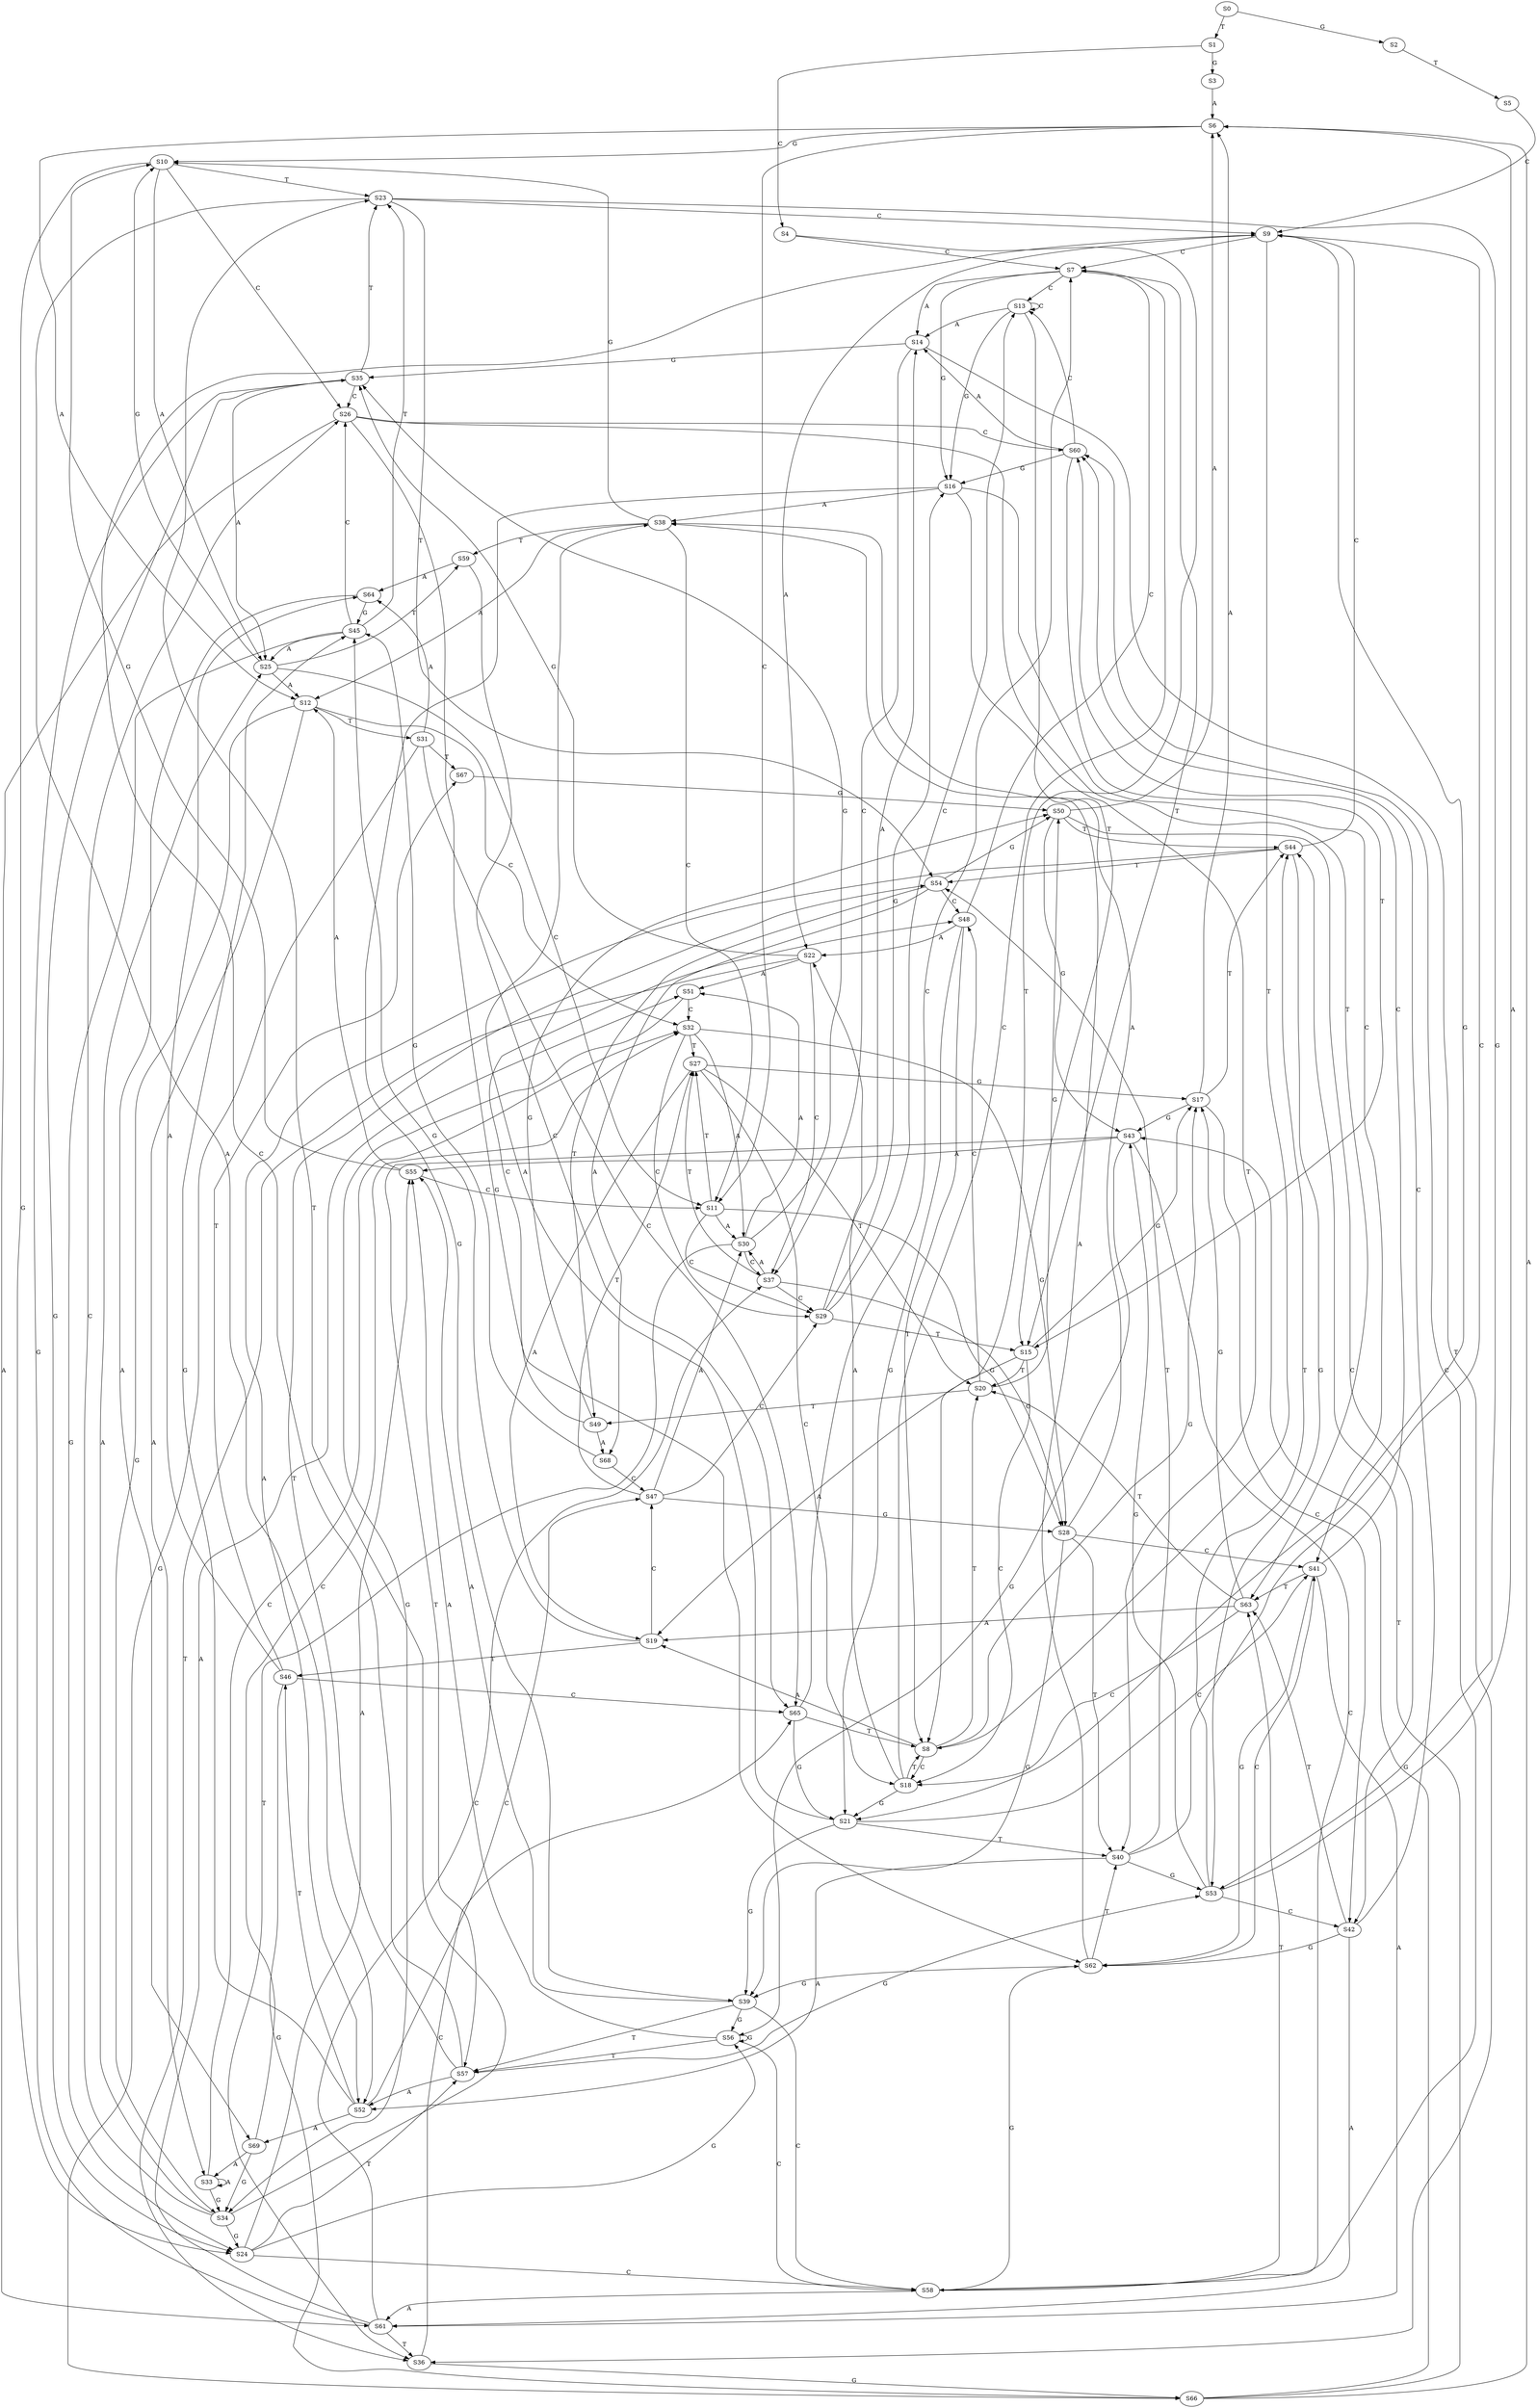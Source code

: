strict digraph  {
	S0 -> S1 [ label = T ];
	S0 -> S2 [ label = G ];
	S1 -> S3 [ label = G ];
	S1 -> S4 [ label = C ];
	S2 -> S5 [ label = T ];
	S3 -> S6 [ label = A ];
	S4 -> S7 [ label = C ];
	S4 -> S8 [ label = T ];
	S5 -> S9 [ label = C ];
	S6 -> S10 [ label = G ];
	S6 -> S11 [ label = C ];
	S6 -> S12 [ label = A ];
	S7 -> S13 [ label = C ];
	S7 -> S14 [ label = A ];
	S7 -> S15 [ label = T ];
	S7 -> S16 [ label = G ];
	S8 -> S17 [ label = G ];
	S8 -> S18 [ label = C ];
	S8 -> S19 [ label = A ];
	S8 -> S20 [ label = T ];
	S9 -> S8 [ label = T ];
	S9 -> S21 [ label = G ];
	S9 -> S22 [ label = A ];
	S9 -> S7 [ label = C ];
	S10 -> S23 [ label = T ];
	S10 -> S24 [ label = G ];
	S10 -> S25 [ label = A ];
	S10 -> S26 [ label = C ];
	S11 -> S27 [ label = T ];
	S11 -> S28 [ label = G ];
	S11 -> S29 [ label = C ];
	S11 -> S30 [ label = A ];
	S12 -> S31 [ label = T ];
	S12 -> S32 [ label = C ];
	S12 -> S33 [ label = A ];
	S12 -> S34 [ label = G ];
	S13 -> S16 [ label = G ];
	S13 -> S13 [ label = C ];
	S13 -> S14 [ label = A ];
	S13 -> S15 [ label = T ];
	S14 -> S35 [ label = G ];
	S14 -> S36 [ label = T ];
	S14 -> S37 [ label = C ];
	S15 -> S17 [ label = G ];
	S15 -> S18 [ label = C ];
	S15 -> S20 [ label = T ];
	S15 -> S19 [ label = A ];
	S16 -> S38 [ label = A ];
	S16 -> S39 [ label = G ];
	S16 -> S40 [ label = T ];
	S16 -> S41 [ label = C ];
	S17 -> S6 [ label = A ];
	S17 -> S42 [ label = C ];
	S17 -> S43 [ label = G ];
	S17 -> S44 [ label = T ];
	S18 -> S8 [ label = T ];
	S18 -> S21 [ label = G ];
	S18 -> S7 [ label = C ];
	S18 -> S22 [ label = A ];
	S19 -> S45 [ label = G ];
	S19 -> S46 [ label = T ];
	S19 -> S47 [ label = C ];
	S20 -> S48 [ label = C ];
	S20 -> S49 [ label = T ];
	S20 -> S50 [ label = G ];
	S21 -> S39 [ label = G ];
	S21 -> S40 [ label = T ];
	S21 -> S41 [ label = C ];
	S21 -> S38 [ label = A ];
	S22 -> S36 [ label = T ];
	S22 -> S37 [ label = C ];
	S22 -> S51 [ label = A ];
	S22 -> S35 [ label = G ];
	S23 -> S52 [ label = A ];
	S23 -> S9 [ label = C ];
	S23 -> S53 [ label = G ];
	S23 -> S54 [ label = T ];
	S24 -> S55 [ label = A ];
	S24 -> S56 [ label = G ];
	S24 -> S57 [ label = T ];
	S24 -> S58 [ label = C ];
	S25 -> S12 [ label = A ];
	S25 -> S11 [ label = C ];
	S25 -> S59 [ label = T ];
	S25 -> S10 [ label = G ];
	S26 -> S60 [ label = C ];
	S26 -> S61 [ label = A ];
	S26 -> S62 [ label = G ];
	S26 -> S63 [ label = T ];
	S27 -> S19 [ label = A ];
	S27 -> S18 [ label = C ];
	S27 -> S20 [ label = T ];
	S27 -> S17 [ label = G ];
	S28 -> S39 [ label = G ];
	S28 -> S38 [ label = A ];
	S28 -> S40 [ label = T ];
	S28 -> S41 [ label = C ];
	S29 -> S13 [ label = C ];
	S29 -> S14 [ label = A ];
	S29 -> S15 [ label = T ];
	S29 -> S16 [ label = G ];
	S30 -> S35 [ label = G ];
	S30 -> S37 [ label = C ];
	S30 -> S51 [ label = A ];
	S30 -> S36 [ label = T ];
	S31 -> S64 [ label = A ];
	S31 -> S65 [ label = C ];
	S31 -> S66 [ label = G ];
	S31 -> S67 [ label = T ];
	S32 -> S30 [ label = A ];
	S32 -> S29 [ label = C ];
	S32 -> S28 [ label = G ];
	S32 -> S27 [ label = T ];
	S33 -> S34 [ label = G ];
	S33 -> S32 [ label = C ];
	S33 -> S33 [ label = A ];
	S34 -> S23 [ label = T ];
	S34 -> S25 [ label = A ];
	S34 -> S26 [ label = C ];
	S34 -> S24 [ label = G ];
	S35 -> S24 [ label = G ];
	S35 -> S23 [ label = T ];
	S35 -> S25 [ label = A ];
	S35 -> S26 [ label = C ];
	S36 -> S65 [ label = C ];
	S36 -> S66 [ label = G ];
	S37 -> S27 [ label = T ];
	S37 -> S28 [ label = G ];
	S37 -> S30 [ label = A ];
	S37 -> S29 [ label = C ];
	S38 -> S12 [ label = A ];
	S38 -> S11 [ label = C ];
	S38 -> S10 [ label = G ];
	S38 -> S59 [ label = T ];
	S39 -> S55 [ label = A ];
	S39 -> S56 [ label = G ];
	S39 -> S58 [ label = C ];
	S39 -> S57 [ label = T ];
	S40 -> S9 [ label = C ];
	S40 -> S52 [ label = A ];
	S40 -> S53 [ label = G ];
	S40 -> S54 [ label = T ];
	S41 -> S62 [ label = G ];
	S41 -> S63 [ label = T ];
	S41 -> S60 [ label = C ];
	S41 -> S61 [ label = A ];
	S42 -> S60 [ label = C ];
	S42 -> S62 [ label = G ];
	S42 -> S63 [ label = T ];
	S42 -> S61 [ label = A ];
	S43 -> S56 [ label = G ];
	S43 -> S58 [ label = C ];
	S43 -> S55 [ label = A ];
	S43 -> S57 [ label = T ];
	S44 -> S9 [ label = C ];
	S44 -> S54 [ label = T ];
	S44 -> S53 [ label = G ];
	S44 -> S52 [ label = A ];
	S45 -> S23 [ label = T ];
	S45 -> S25 [ label = A ];
	S45 -> S26 [ label = C ];
	S45 -> S24 [ label = G ];
	S46 -> S65 [ label = C ];
	S46 -> S64 [ label = A ];
	S46 -> S67 [ label = T ];
	S46 -> S66 [ label = G ];
	S47 -> S28 [ label = G ];
	S47 -> S27 [ label = T ];
	S47 -> S30 [ label = A ];
	S47 -> S29 [ label = C ];
	S48 -> S22 [ label = A ];
	S48 -> S7 [ label = C ];
	S48 -> S21 [ label = G ];
	S48 -> S8 [ label = T ];
	S49 -> S50 [ label = G ];
	S49 -> S48 [ label = C ];
	S49 -> S68 [ label = A ];
	S50 -> S43 [ label = G ];
	S50 -> S42 [ label = C ];
	S50 -> S44 [ label = T ];
	S50 -> S6 [ label = A ];
	S51 -> S34 [ label = G ];
	S51 -> S32 [ label = C ];
	S52 -> S46 [ label = T ];
	S52 -> S45 [ label = G ];
	S52 -> S69 [ label = A ];
	S52 -> S47 [ label = C ];
	S53 -> S44 [ label = T ];
	S53 -> S43 [ label = G ];
	S53 -> S6 [ label = A ];
	S53 -> S42 [ label = C ];
	S54 -> S48 [ label = C ];
	S54 -> S50 [ label = G ];
	S54 -> S68 [ label = A ];
	S54 -> S49 [ label = T ];
	S55 -> S12 [ label = A ];
	S55 -> S10 [ label = G ];
	S55 -> S11 [ label = C ];
	S56 -> S57 [ label = T ];
	S56 -> S58 [ label = C ];
	S56 -> S56 [ label = G ];
	S56 -> S55 [ label = A ];
	S57 -> S52 [ label = A ];
	S57 -> S9 [ label = C ];
	S57 -> S53 [ label = G ];
	S57 -> S54 [ label = T ];
	S58 -> S63 [ label = T ];
	S58 -> S60 [ label = C ];
	S58 -> S61 [ label = A ];
	S58 -> S62 [ label = G ];
	S59 -> S64 [ label = A ];
	S59 -> S65 [ label = C ];
	S60 -> S16 [ label = G ];
	S60 -> S14 [ label = A ];
	S60 -> S15 [ label = T ];
	S60 -> S13 [ label = C ];
	S61 -> S35 [ label = G ];
	S61 -> S37 [ label = C ];
	S61 -> S51 [ label = A ];
	S61 -> S36 [ label = T ];
	S62 -> S39 [ label = G ];
	S62 -> S38 [ label = A ];
	S62 -> S40 [ label = T ];
	S62 -> S41 [ label = C ];
	S63 -> S19 [ label = A ];
	S63 -> S18 [ label = C ];
	S63 -> S20 [ label = T ];
	S63 -> S17 [ label = G ];
	S64 -> S45 [ label = G ];
	S64 -> S69 [ label = A ];
	S65 -> S7 [ label = C ];
	S65 -> S21 [ label = G ];
	S65 -> S8 [ label = T ];
	S66 -> S43 [ label = G ];
	S66 -> S6 [ label = A ];
	S66 -> S44 [ label = T ];
	S67 -> S50 [ label = G ];
	S68 -> S47 [ label = C ];
	S68 -> S45 [ label = G ];
	S69 -> S34 [ label = G ];
	S69 -> S33 [ label = A ];
	S69 -> S32 [ label = C ];
}

